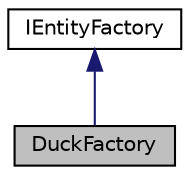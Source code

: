 digraph "DuckFactory"
{
 // LATEX_PDF_SIZE
  edge [fontname="Helvetica",fontsize="10",labelfontname="Helvetica",labelfontsize="10"];
  node [fontname="Helvetica",fontsize="10",shape=record];
  Node1 [label="DuckFactory",height=0.2,width=0.4,color="black", fillcolor="grey75", style="filled", fontcolor="black",tooltip="this class inhertis from the IEntityFactory class and makes the Duck entity."];
  Node2 -> Node1 [dir="back",color="midnightblue",fontsize="10",style="solid",fontname="Helvetica"];
  Node2 [label="IEntityFactory",height=0.2,width=0.4,color="black", fillcolor="white", style="filled",URL="$classIEntityFactory.html",tooltip="A class for factory classes to inherit from."];
}
